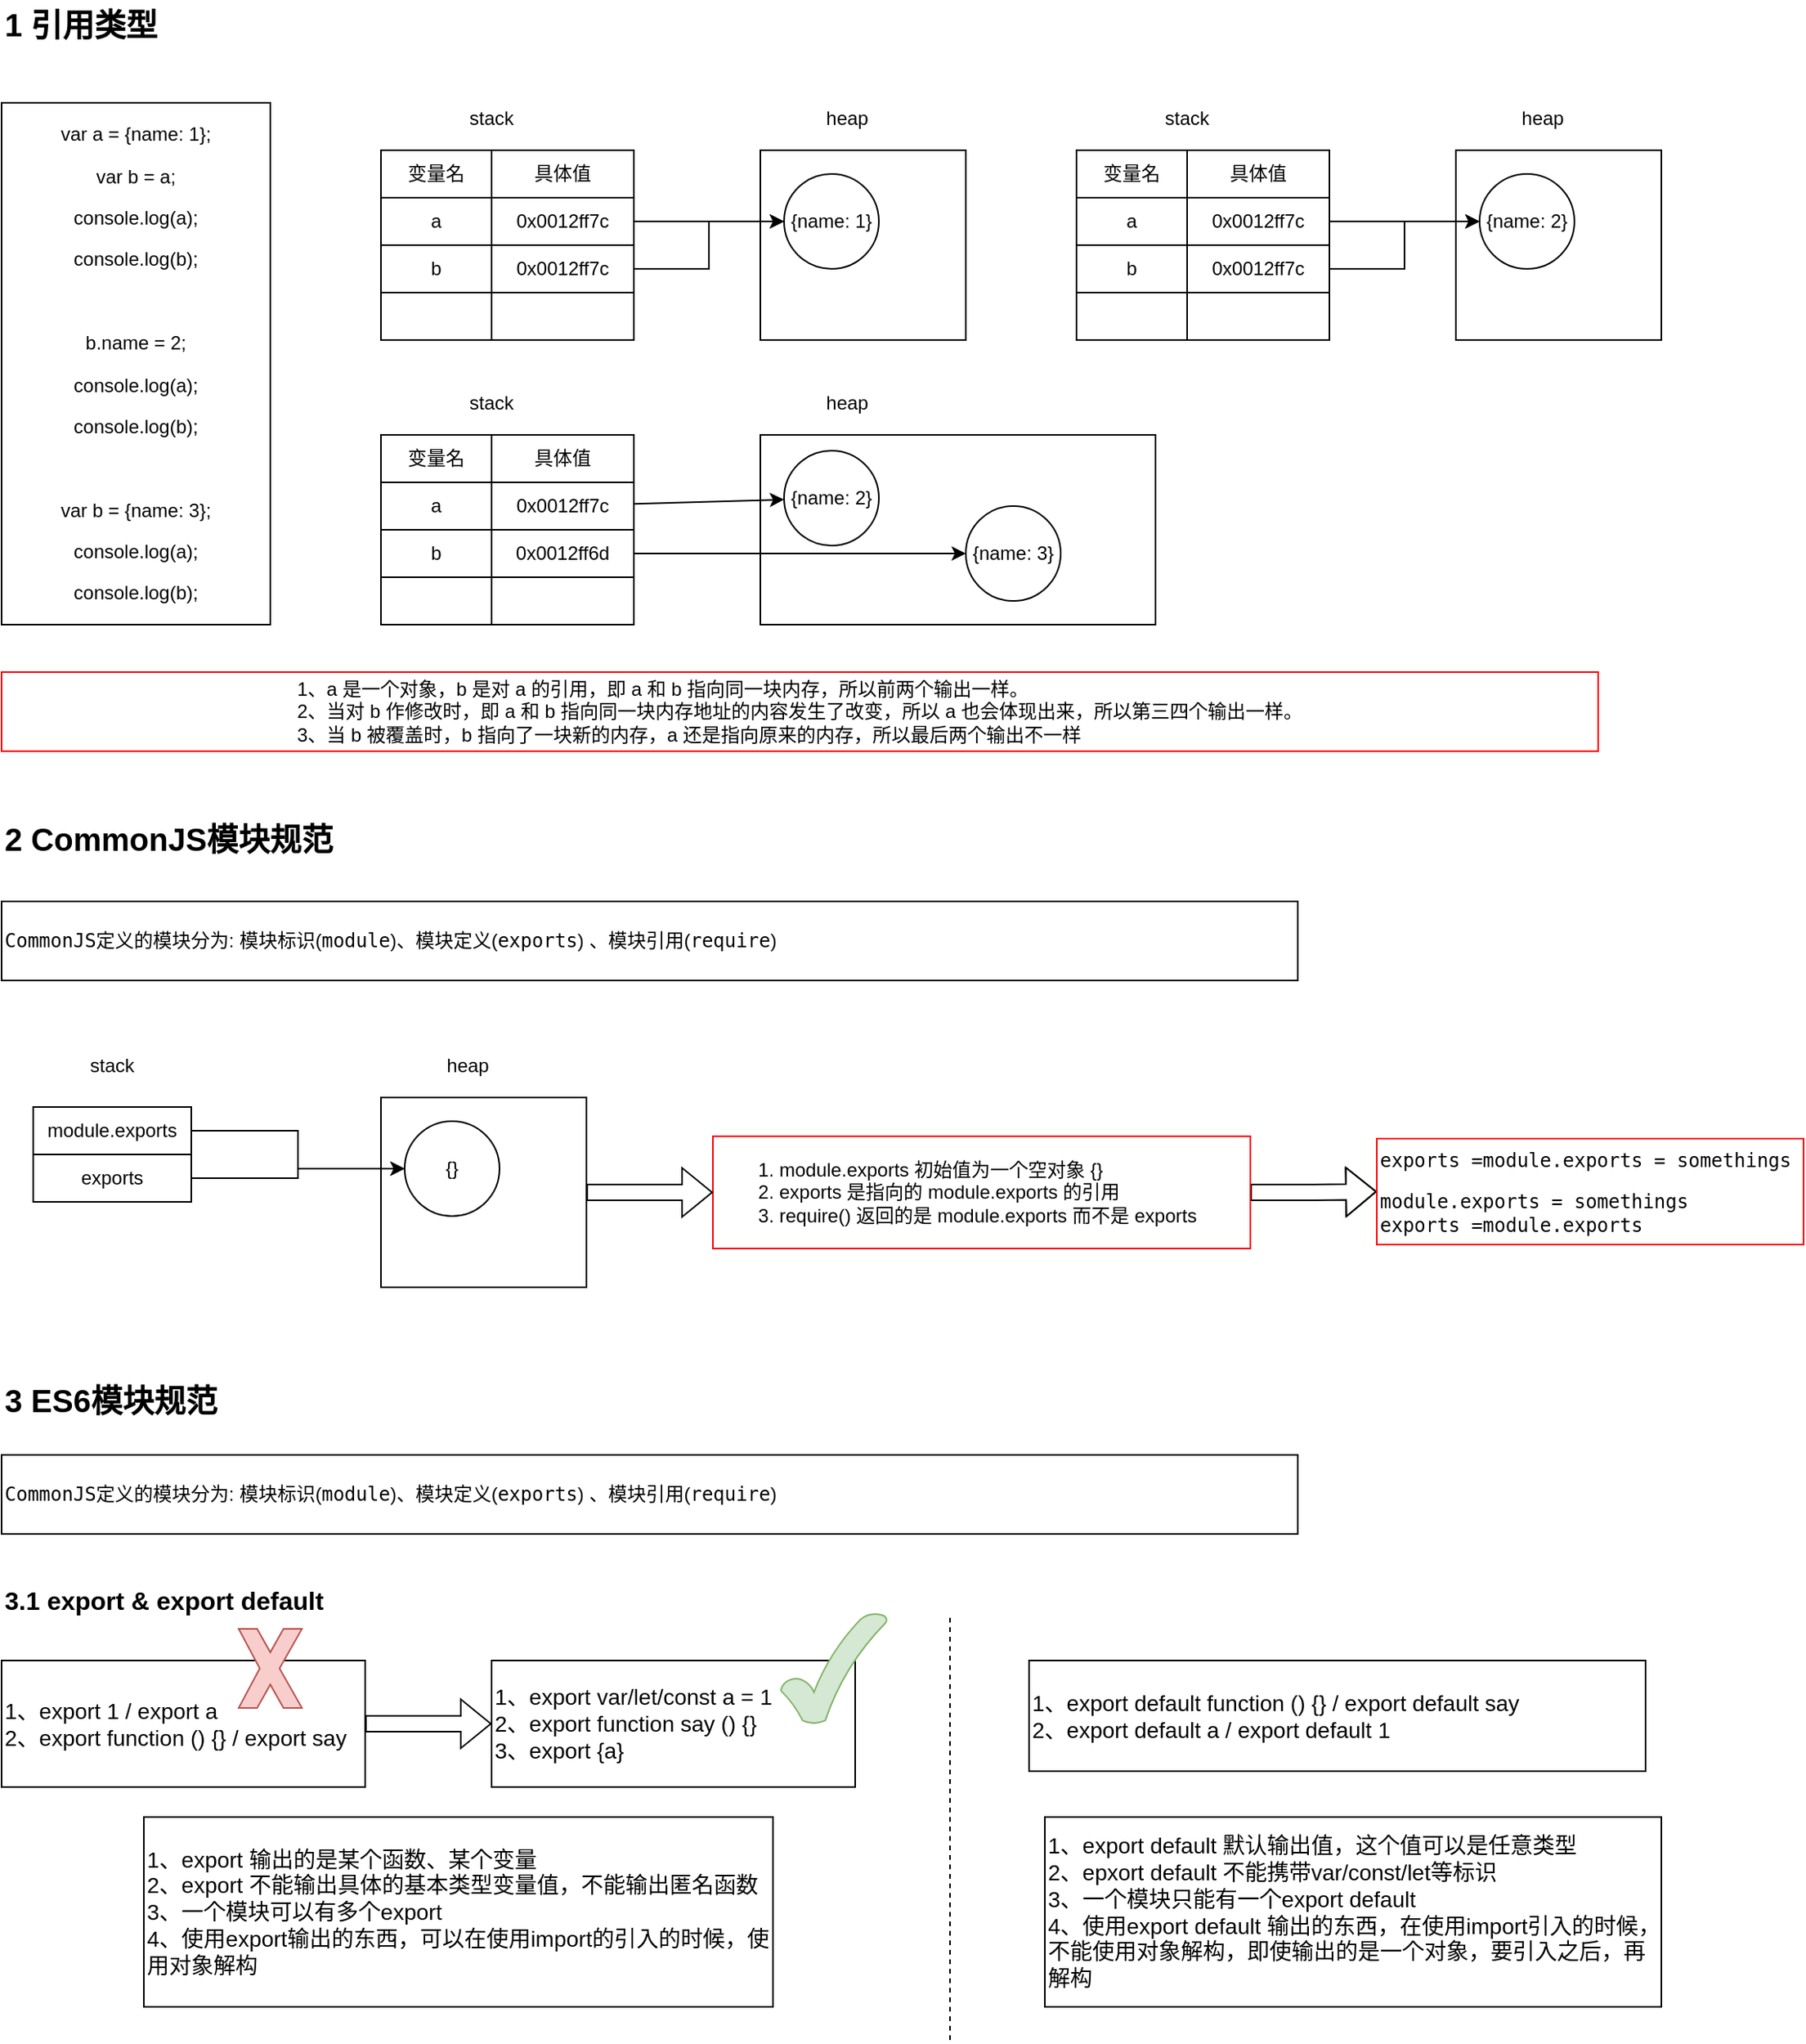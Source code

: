 <mxfile version="10.6.2" type="github"><diagram id="E_r3KaLmJY20YaUV4Tru" name="Page-1"><mxGraphModel dx="1158" dy="766" grid="1" gridSize="10" guides="1" tooltips="1" connect="1" arrows="1" fold="1" page="1" pageScale="1" pageWidth="1200" pageHeight="1169" math="0" shadow="0"><root><mxCell id="0"/><mxCell id="1" parent="0"/><mxCell id="GzFA94D8f4OB-jvlvewN-104" value="3 ES6模块规范" style="text;html=1;strokeColor=none;fillColor=none;align=left;verticalAlign=middle;whiteSpace=wrap;rounded=0;fontSize=20;fontStyle=1" vertex="1" parent="1"><mxGeometry x="40" y="880" width="330" height="50" as="geometry"/></mxCell><mxCell id="GzFA94D8f4OB-jvlvewN-105" value="" style="group" vertex="1" connectable="0" parent="1"><mxGeometry x="40" y="525" width="1140" height="309" as="geometry"/></mxCell><mxCell id="GzFA94D8f4OB-jvlvewN-73" value="&lt;font style=&quot;font-size: 20px&quot;&gt;2 CommonJS模块规范&lt;/font&gt;" style="text;html=1;strokeColor=none;fillColor=none;align=left;verticalAlign=middle;whiteSpace=wrap;rounded=0;fontSize=20;fontStyle=1" vertex="1" parent="GzFA94D8f4OB-jvlvewN-105"><mxGeometry width="330" height="50" as="geometry"/></mxCell><mxCell id="GzFA94D8f4OB-jvlvewN-75" value="&lt;code style=&quot;font-size: 12px&quot;&gt;CommonJS&lt;/code&gt;&lt;span style=&quot;font-size: 12px&quot;&gt;定义的模块分为: 模块标识(&lt;/span&gt;&lt;code style=&quot;font-size: 12px&quot;&gt;module&lt;/code&gt;&lt;span style=&quot;font-size: 12px&quot;&gt;)、模块定义(&lt;/span&gt;&lt;code style=&quot;font-size: 12px&quot;&gt;exports&lt;/code&gt;&lt;span style=&quot;font-size: 12px&quot;&gt;) 、模块引用(&lt;/span&gt;&lt;code style=&quot;font-size: 12px&quot;&gt;require&lt;/code&gt;&lt;span style=&quot;font-size: 12px&quot;&gt;)&lt;/span&gt;" style="rounded=0;whiteSpace=wrap;html=1;strokeColor=#000000;fontSize=12;align=left;" vertex="1" parent="GzFA94D8f4OB-jvlvewN-105"><mxGeometry y="65" width="820" height="50" as="geometry"/></mxCell><mxCell id="GzFA94D8f4OB-jvlvewN-98" value="" style="group" vertex="1" connectable="0" parent="GzFA94D8f4OB-jvlvewN-105"><mxGeometry x="20" y="159" width="350" height="150" as="geometry"/></mxCell><mxCell id="GzFA94D8f4OB-jvlvewN-77" value="" style="rounded=0;whiteSpace=wrap;html=1;strokeColor=#000000;" vertex="1" parent="GzFA94D8f4OB-jvlvewN-98"><mxGeometry x="220" y="30" width="130" height="120" as="geometry"/></mxCell><mxCell id="GzFA94D8f4OB-jvlvewN-78" value="stack" style="text;html=1;strokeColor=none;fillColor=none;align=center;verticalAlign=middle;whiteSpace=wrap;rounded=0;" vertex="1" parent="GzFA94D8f4OB-jvlvewN-98"><mxGeometry x="30" width="40" height="20" as="geometry"/></mxCell><mxCell id="GzFA94D8f4OB-jvlvewN-79" value="heap" style="text;html=1;strokeColor=none;fillColor=none;align=center;verticalAlign=middle;whiteSpace=wrap;rounded=0;" vertex="1" parent="GzFA94D8f4OB-jvlvewN-98"><mxGeometry x="255" width="40" height="20" as="geometry"/></mxCell><mxCell id="GzFA94D8f4OB-jvlvewN-80" value="{}" style="ellipse;whiteSpace=wrap;html=1;aspect=fixed;strokeColor=#000000;" vertex="1" parent="GzFA94D8f4OB-jvlvewN-98"><mxGeometry x="235" y="45" width="60" height="60" as="geometry"/></mxCell><mxCell id="GzFA94D8f4OB-jvlvewN-88" value="" style="group" vertex="1" connectable="0" parent="GzFA94D8f4OB-jvlvewN-98"><mxGeometry y="36" width="100" height="60" as="geometry"/></mxCell><mxCell id="GzFA94D8f4OB-jvlvewN-89" value="module.exports" style="rounded=0;whiteSpace=wrap;html=1;strokeColor=#000000;" vertex="1" parent="GzFA94D8f4OB-jvlvewN-88"><mxGeometry width="100" height="30" as="geometry"/></mxCell><mxCell id="GzFA94D8f4OB-jvlvewN-90" value="exports" style="rounded=0;whiteSpace=wrap;html=1;strokeColor=#000000;" vertex="1" parent="GzFA94D8f4OB-jvlvewN-88"><mxGeometry y="30" width="100" height="30" as="geometry"/></mxCell><mxCell id="GzFA94D8f4OB-jvlvewN-96" style="edgeStyle=orthogonalEdgeStyle;rounded=0;orthogonalLoop=1;jettySize=auto;html=1;fontSize=12;" edge="1" parent="GzFA94D8f4OB-jvlvewN-98" source="GzFA94D8f4OB-jvlvewN-89" target="GzFA94D8f4OB-jvlvewN-80"><mxGeometry relative="1" as="geometry"/></mxCell><mxCell id="GzFA94D8f4OB-jvlvewN-97" style="edgeStyle=orthogonalEdgeStyle;rounded=0;orthogonalLoop=1;jettySize=auto;html=1;fontSize=12;" edge="1" parent="GzFA94D8f4OB-jvlvewN-98" source="GzFA94D8f4OB-jvlvewN-90" target="GzFA94D8f4OB-jvlvewN-80"><mxGeometry relative="1" as="geometry"/></mxCell><mxCell id="GzFA94D8f4OB-jvlvewN-108" value="" style="edgeStyle=orthogonalEdgeStyle;shape=flexArrow;rounded=0;orthogonalLoop=1;jettySize=auto;html=1;fontSize=12;" edge="1" parent="GzFA94D8f4OB-jvlvewN-105" source="GzFA94D8f4OB-jvlvewN-100" target="GzFA94D8f4OB-jvlvewN-107"><mxGeometry relative="1" as="geometry"/></mxCell><mxCell id="GzFA94D8f4OB-jvlvewN-100" value="&lt;ol&gt;&lt;li&gt;module.exports 初始值为一个空对象 {}&lt;/li&gt;&lt;li&gt;exports 是指向的 module.exports 的引用&lt;/li&gt;&lt;li&gt;require() 返回的是 module.exports 而不是 exports&lt;/li&gt;&lt;/ol&gt;" style="text;html=1;align=left;verticalAlign=middle;whiteSpace=wrap;rounded=0;fontSize=12;strokeColor=#FF0000;" vertex="1" parent="GzFA94D8f4OB-jvlvewN-105"><mxGeometry x="450" y="213.5" width="340" height="71" as="geometry"/></mxCell><mxCell id="GzFA94D8f4OB-jvlvewN-107" value="&lt;pre&gt;&lt;code&gt;&lt;span&gt;exports &lt;/span&gt;&lt;span&gt;=&lt;/span&gt;&lt;span&gt;module&lt;/span&gt;&lt;span&gt;.&lt;/span&gt;&lt;span&gt;exports &lt;/span&gt;&lt;span&gt;=&lt;/span&gt;&lt;span&gt; somethings&lt;/span&gt;&lt;pre&gt;&lt;code&gt;&lt;span&gt;module&lt;/span&gt;&lt;span&gt;.&lt;/span&gt;&lt;span&gt;exports &lt;/span&gt;&lt;span&gt;=&lt;/span&gt;&lt;span&gt; somethings&lt;br/&gt;exports &lt;/span&gt;&lt;span&gt;=&lt;/span&gt;&lt;span&gt;module&lt;/span&gt;&lt;span&gt;.&lt;/span&gt;&lt;span&gt;exports&lt;/span&gt;&lt;/code&gt;&lt;/pre&gt;&lt;/code&gt;&lt;/pre&gt;" style="text;html=1;align=left;verticalAlign=middle;whiteSpace=wrap;rounded=0;fontSize=12;strokeColor=#FF0000;" vertex="1" parent="GzFA94D8f4OB-jvlvewN-105"><mxGeometry x="870" y="215" width="270" height="67" as="geometry"/></mxCell><mxCell id="GzFA94D8f4OB-jvlvewN-103" style="edgeStyle=orthogonalEdgeStyle;rounded=0;orthogonalLoop=1;jettySize=auto;html=1;fontSize=12;shape=flexArrow;" edge="1" parent="GzFA94D8f4OB-jvlvewN-105" source="GzFA94D8f4OB-jvlvewN-77" target="GzFA94D8f4OB-jvlvewN-100"><mxGeometry relative="1" as="geometry"/></mxCell><mxCell id="GzFA94D8f4OB-jvlvewN-106" value="" style="group" vertex="1" connectable="0" parent="1"><mxGeometry x="40" y="20" width="1050" height="475" as="geometry"/></mxCell><mxCell id="GzFA94D8f4OB-jvlvewN-71" value="" style="group" vertex="1" connectable="0" parent="GzFA94D8f4OB-jvlvewN-106"><mxGeometry y="65" width="1050" height="410" as="geometry"/></mxCell><mxCell id="GzFA94D8f4OB-jvlvewN-1" value="&lt;p&gt;var a = {name: 1};&lt;/p&gt;&lt;p&gt;var b = a;&lt;/p&gt;&lt;p&gt;console.log(a);&lt;/p&gt;&lt;p&gt;console.log(b);&lt;/p&gt;&lt;p&gt;&lt;br&gt;&lt;/p&gt;&lt;p&gt;b.name = 2;&lt;/p&gt;&lt;p&gt;&lt;span&gt;console.log(a);&lt;/span&gt;&lt;br&gt;&lt;/p&gt;&lt;p&gt;console.log(b);&lt;/p&gt;&lt;p&gt;&lt;br&gt;&lt;/p&gt;&lt;p&gt;var b = {name: 3};&lt;/p&gt;&lt;p&gt;console.log(a);&lt;/p&gt;&lt;p&gt;console.log(b);&lt;/p&gt;" style="text;html=1;align=center;verticalAlign=middle;whiteSpace=wrap;rounded=0;strokeColor=#000000;" vertex="1" parent="GzFA94D8f4OB-jvlvewN-71"><mxGeometry width="170" height="330" as="geometry"/></mxCell><mxCell id="GzFA94D8f4OB-jvlvewN-28" value="" style="group" vertex="1" connectable="0" parent="GzFA94D8f4OB-jvlvewN-71"><mxGeometry x="240" width="370" height="150" as="geometry"/></mxCell><mxCell id="GzFA94D8f4OB-jvlvewN-26" value="" style="rounded=0;whiteSpace=wrap;html=1;strokeColor=#000000;" vertex="1" parent="GzFA94D8f4OB-jvlvewN-28"><mxGeometry x="240" y="30" width="130" height="120" as="geometry"/></mxCell><mxCell id="GzFA94D8f4OB-jvlvewN-5" value="stack" style="text;html=1;strokeColor=none;fillColor=none;align=center;verticalAlign=middle;whiteSpace=wrap;rounded=0;" vertex="1" parent="GzFA94D8f4OB-jvlvewN-28"><mxGeometry x="50" width="40" height="20" as="geometry"/></mxCell><mxCell id="GzFA94D8f4OB-jvlvewN-8" value="heap" style="text;html=1;strokeColor=none;fillColor=none;align=center;verticalAlign=middle;whiteSpace=wrap;rounded=0;" vertex="1" parent="GzFA94D8f4OB-jvlvewN-28"><mxGeometry x="275" width="40" height="20" as="geometry"/></mxCell><mxCell id="GzFA94D8f4OB-jvlvewN-9" value="{name: 1}" style="ellipse;whiteSpace=wrap;html=1;aspect=fixed;strokeColor=#000000;" vertex="1" parent="GzFA94D8f4OB-jvlvewN-28"><mxGeometry x="255" y="45" width="60" height="60" as="geometry"/></mxCell><mxCell id="GzFA94D8f4OB-jvlvewN-21" value="" style="group" vertex="1" connectable="0" parent="GzFA94D8f4OB-jvlvewN-28"><mxGeometry y="30" width="160" height="120" as="geometry"/></mxCell><mxCell id="GzFA94D8f4OB-jvlvewN-11" value="" style="group" vertex="1" connectable="0" parent="GzFA94D8f4OB-jvlvewN-21"><mxGeometry width="70" height="60" as="geometry"/></mxCell><mxCell id="GzFA94D8f4OB-jvlvewN-3" value="变量名" style="rounded=0;whiteSpace=wrap;html=1;strokeColor=#000000;" vertex="1" parent="GzFA94D8f4OB-jvlvewN-11"><mxGeometry width="70" height="30" as="geometry"/></mxCell><mxCell id="GzFA94D8f4OB-jvlvewN-6" value="a" style="rounded=0;whiteSpace=wrap;html=1;strokeColor=#000000;" vertex="1" parent="GzFA94D8f4OB-jvlvewN-11"><mxGeometry y="30" width="70" height="30" as="geometry"/></mxCell><mxCell id="GzFA94D8f4OB-jvlvewN-12" value="" style="group" vertex="1" connectable="0" parent="GzFA94D8f4OB-jvlvewN-21"><mxGeometry x="70" width="90" height="60" as="geometry"/></mxCell><mxCell id="GzFA94D8f4OB-jvlvewN-13" value="具体值" style="rounded=0;whiteSpace=wrap;html=1;strokeColor=#000000;" vertex="1" parent="GzFA94D8f4OB-jvlvewN-12"><mxGeometry width="90" height="30" as="geometry"/></mxCell><mxCell id="GzFA94D8f4OB-jvlvewN-14" value="0x0012ff7c" style="rounded=0;whiteSpace=wrap;html=1;strokeColor=#000000;" vertex="1" parent="GzFA94D8f4OB-jvlvewN-12"><mxGeometry y="30" width="90" height="30" as="geometry"/></mxCell><mxCell id="GzFA94D8f4OB-jvlvewN-15" value="" style="group" vertex="1" connectable="0" parent="GzFA94D8f4OB-jvlvewN-21"><mxGeometry y="60" width="70" height="60" as="geometry"/></mxCell><mxCell id="GzFA94D8f4OB-jvlvewN-16" value="b" style="rounded=0;whiteSpace=wrap;html=1;strokeColor=#000000;" vertex="1" parent="GzFA94D8f4OB-jvlvewN-15"><mxGeometry width="70" height="30" as="geometry"/></mxCell><mxCell id="GzFA94D8f4OB-jvlvewN-17" value="" style="rounded=0;whiteSpace=wrap;html=1;strokeColor=#000000;" vertex="1" parent="GzFA94D8f4OB-jvlvewN-15"><mxGeometry y="30" width="70" height="30" as="geometry"/></mxCell><mxCell id="GzFA94D8f4OB-jvlvewN-18" value="" style="group" vertex="1" connectable="0" parent="GzFA94D8f4OB-jvlvewN-21"><mxGeometry x="70" y="60" width="90" height="60" as="geometry"/></mxCell><mxCell id="GzFA94D8f4OB-jvlvewN-19" value="&lt;span&gt;0x0012ff7c&lt;/span&gt;" style="rounded=0;whiteSpace=wrap;html=1;strokeColor=#000000;" vertex="1" parent="GzFA94D8f4OB-jvlvewN-18"><mxGeometry width="90" height="30" as="geometry"/></mxCell><mxCell id="GzFA94D8f4OB-jvlvewN-20" value="" style="rounded=0;whiteSpace=wrap;html=1;strokeColor=#000000;" vertex="1" parent="GzFA94D8f4OB-jvlvewN-18"><mxGeometry y="30" width="90" height="30" as="geometry"/></mxCell><mxCell id="GzFA94D8f4OB-jvlvewN-23" style="rounded=0;orthogonalLoop=1;jettySize=auto;html=1;" edge="1" parent="GzFA94D8f4OB-jvlvewN-28" source="GzFA94D8f4OB-jvlvewN-14" target="GzFA94D8f4OB-jvlvewN-9"><mxGeometry relative="1" as="geometry"/></mxCell><mxCell id="GzFA94D8f4OB-jvlvewN-27" style="edgeStyle=orthogonalEdgeStyle;rounded=0;orthogonalLoop=1;jettySize=auto;html=1;entryX=0;entryY=0.5;entryDx=0;entryDy=0;" edge="1" parent="GzFA94D8f4OB-jvlvewN-28" source="GzFA94D8f4OB-jvlvewN-19" target="GzFA94D8f4OB-jvlvewN-9"><mxGeometry relative="1" as="geometry"/></mxCell><mxCell id="GzFA94D8f4OB-jvlvewN-29" value="" style="group" vertex="1" connectable="0" parent="GzFA94D8f4OB-jvlvewN-71"><mxGeometry x="680" width="370" height="150" as="geometry"/></mxCell><mxCell id="GzFA94D8f4OB-jvlvewN-30" value="" style="rounded=0;whiteSpace=wrap;html=1;strokeColor=#000000;" vertex="1" parent="GzFA94D8f4OB-jvlvewN-29"><mxGeometry x="240" y="30" width="130" height="120" as="geometry"/></mxCell><mxCell id="GzFA94D8f4OB-jvlvewN-31" value="stack" style="text;html=1;strokeColor=none;fillColor=none;align=center;verticalAlign=middle;whiteSpace=wrap;rounded=0;" vertex="1" parent="GzFA94D8f4OB-jvlvewN-29"><mxGeometry x="50" width="40" height="20" as="geometry"/></mxCell><mxCell id="GzFA94D8f4OB-jvlvewN-32" value="heap" style="text;html=1;strokeColor=none;fillColor=none;align=center;verticalAlign=middle;whiteSpace=wrap;rounded=0;" vertex="1" parent="GzFA94D8f4OB-jvlvewN-29"><mxGeometry x="275" width="40" height="20" as="geometry"/></mxCell><mxCell id="GzFA94D8f4OB-jvlvewN-33" value="{name: 2}" style="ellipse;whiteSpace=wrap;html=1;aspect=fixed;strokeColor=#000000;" vertex="1" parent="GzFA94D8f4OB-jvlvewN-29"><mxGeometry x="255" y="45" width="60" height="60" as="geometry"/></mxCell><mxCell id="GzFA94D8f4OB-jvlvewN-34" value="" style="group" vertex="1" connectable="0" parent="GzFA94D8f4OB-jvlvewN-29"><mxGeometry y="30" width="160" height="120" as="geometry"/></mxCell><mxCell id="GzFA94D8f4OB-jvlvewN-35" value="" style="group" vertex="1" connectable="0" parent="GzFA94D8f4OB-jvlvewN-34"><mxGeometry width="70" height="60" as="geometry"/></mxCell><mxCell id="GzFA94D8f4OB-jvlvewN-36" value="变量名" style="rounded=0;whiteSpace=wrap;html=1;strokeColor=#000000;" vertex="1" parent="GzFA94D8f4OB-jvlvewN-35"><mxGeometry width="70" height="30" as="geometry"/></mxCell><mxCell id="GzFA94D8f4OB-jvlvewN-37" value="a" style="rounded=0;whiteSpace=wrap;html=1;strokeColor=#000000;" vertex="1" parent="GzFA94D8f4OB-jvlvewN-35"><mxGeometry y="30" width="70" height="30" as="geometry"/></mxCell><mxCell id="GzFA94D8f4OB-jvlvewN-38" value="" style="group" vertex="1" connectable="0" parent="GzFA94D8f4OB-jvlvewN-34"><mxGeometry x="70" width="90" height="60" as="geometry"/></mxCell><mxCell id="GzFA94D8f4OB-jvlvewN-39" value="具体值" style="rounded=0;whiteSpace=wrap;html=1;strokeColor=#000000;" vertex="1" parent="GzFA94D8f4OB-jvlvewN-38"><mxGeometry width="90" height="30" as="geometry"/></mxCell><mxCell id="GzFA94D8f4OB-jvlvewN-40" value="0x0012ff7c" style="rounded=0;whiteSpace=wrap;html=1;strokeColor=#000000;" vertex="1" parent="GzFA94D8f4OB-jvlvewN-38"><mxGeometry y="30" width="90" height="30" as="geometry"/></mxCell><mxCell id="GzFA94D8f4OB-jvlvewN-41" value="" style="group" vertex="1" connectable="0" parent="GzFA94D8f4OB-jvlvewN-34"><mxGeometry y="60" width="70" height="60" as="geometry"/></mxCell><mxCell id="GzFA94D8f4OB-jvlvewN-42" value="b" style="rounded=0;whiteSpace=wrap;html=1;strokeColor=#000000;" vertex="1" parent="GzFA94D8f4OB-jvlvewN-41"><mxGeometry width="70" height="30" as="geometry"/></mxCell><mxCell id="GzFA94D8f4OB-jvlvewN-43" value="" style="rounded=0;whiteSpace=wrap;html=1;strokeColor=#000000;" vertex="1" parent="GzFA94D8f4OB-jvlvewN-41"><mxGeometry y="30" width="70" height="30" as="geometry"/></mxCell><mxCell id="GzFA94D8f4OB-jvlvewN-44" value="" style="group" vertex="1" connectable="0" parent="GzFA94D8f4OB-jvlvewN-34"><mxGeometry x="70" y="60" width="90" height="60" as="geometry"/></mxCell><mxCell id="GzFA94D8f4OB-jvlvewN-45" value="&lt;span&gt;0x0012ff7c&lt;/span&gt;" style="rounded=0;whiteSpace=wrap;html=1;strokeColor=#000000;" vertex="1" parent="GzFA94D8f4OB-jvlvewN-44"><mxGeometry width="90" height="30" as="geometry"/></mxCell><mxCell id="GzFA94D8f4OB-jvlvewN-46" value="" style="rounded=0;whiteSpace=wrap;html=1;strokeColor=#000000;" vertex="1" parent="GzFA94D8f4OB-jvlvewN-44"><mxGeometry y="30" width="90" height="30" as="geometry"/></mxCell><mxCell id="GzFA94D8f4OB-jvlvewN-47" style="rounded=0;orthogonalLoop=1;jettySize=auto;html=1;" edge="1" parent="GzFA94D8f4OB-jvlvewN-29" source="GzFA94D8f4OB-jvlvewN-40" target="GzFA94D8f4OB-jvlvewN-33"><mxGeometry relative="1" as="geometry"/></mxCell><mxCell id="GzFA94D8f4OB-jvlvewN-48" style="edgeStyle=orthogonalEdgeStyle;rounded=0;orthogonalLoop=1;jettySize=auto;html=1;entryX=0;entryY=0.5;entryDx=0;entryDy=0;" edge="1" parent="GzFA94D8f4OB-jvlvewN-29" source="GzFA94D8f4OB-jvlvewN-45" target="GzFA94D8f4OB-jvlvewN-33"><mxGeometry relative="1" as="geometry"/></mxCell><mxCell id="GzFA94D8f4OB-jvlvewN-50" value="" style="rounded=0;whiteSpace=wrap;html=1;strokeColor=#000000;" vertex="1" parent="GzFA94D8f4OB-jvlvewN-71"><mxGeometry x="480" y="210" width="250" height="120" as="geometry"/></mxCell><mxCell id="GzFA94D8f4OB-jvlvewN-51" value="stack" style="text;html=1;strokeColor=none;fillColor=none;align=center;verticalAlign=middle;whiteSpace=wrap;rounded=0;" vertex="1" parent="GzFA94D8f4OB-jvlvewN-71"><mxGeometry x="290" y="180" width="40" height="20" as="geometry"/></mxCell><mxCell id="GzFA94D8f4OB-jvlvewN-52" value="heap" style="text;html=1;strokeColor=none;fillColor=none;align=center;verticalAlign=middle;whiteSpace=wrap;rounded=0;" vertex="1" parent="GzFA94D8f4OB-jvlvewN-71"><mxGeometry x="515" y="180" width="40" height="20" as="geometry"/></mxCell><mxCell id="GzFA94D8f4OB-jvlvewN-53" value="{name: 2}" style="ellipse;whiteSpace=wrap;html=1;aspect=fixed;strokeColor=#000000;" vertex="1" parent="GzFA94D8f4OB-jvlvewN-71"><mxGeometry x="495" y="220" width="60" height="60" as="geometry"/></mxCell><mxCell id="GzFA94D8f4OB-jvlvewN-54" value="" style="group" vertex="1" connectable="0" parent="GzFA94D8f4OB-jvlvewN-71"><mxGeometry x="240" y="210" width="160" height="120" as="geometry"/></mxCell><mxCell id="GzFA94D8f4OB-jvlvewN-55" value="" style="group" vertex="1" connectable="0" parent="GzFA94D8f4OB-jvlvewN-54"><mxGeometry width="70" height="60" as="geometry"/></mxCell><mxCell id="GzFA94D8f4OB-jvlvewN-56" value="变量名" style="rounded=0;whiteSpace=wrap;html=1;strokeColor=#000000;" vertex="1" parent="GzFA94D8f4OB-jvlvewN-55"><mxGeometry width="70" height="30" as="geometry"/></mxCell><mxCell id="GzFA94D8f4OB-jvlvewN-57" value="a" style="rounded=0;whiteSpace=wrap;html=1;strokeColor=#000000;" vertex="1" parent="GzFA94D8f4OB-jvlvewN-55"><mxGeometry y="30" width="70" height="30" as="geometry"/></mxCell><mxCell id="GzFA94D8f4OB-jvlvewN-58" value="" style="group" vertex="1" connectable="0" parent="GzFA94D8f4OB-jvlvewN-54"><mxGeometry x="70" width="90" height="60" as="geometry"/></mxCell><mxCell id="GzFA94D8f4OB-jvlvewN-59" value="具体值" style="rounded=0;whiteSpace=wrap;html=1;strokeColor=#000000;" vertex="1" parent="GzFA94D8f4OB-jvlvewN-58"><mxGeometry width="90" height="30" as="geometry"/></mxCell><mxCell id="GzFA94D8f4OB-jvlvewN-60" value="0x0012ff7c" style="rounded=0;whiteSpace=wrap;html=1;strokeColor=#000000;" vertex="1" parent="GzFA94D8f4OB-jvlvewN-58"><mxGeometry y="30" width="90" height="30" as="geometry"/></mxCell><mxCell id="GzFA94D8f4OB-jvlvewN-61" value="" style="group" vertex="1" connectable="0" parent="GzFA94D8f4OB-jvlvewN-54"><mxGeometry y="60" width="70" height="60" as="geometry"/></mxCell><mxCell id="GzFA94D8f4OB-jvlvewN-62" value="b" style="rounded=0;whiteSpace=wrap;html=1;strokeColor=#000000;" vertex="1" parent="GzFA94D8f4OB-jvlvewN-61"><mxGeometry width="70" height="30" as="geometry"/></mxCell><mxCell id="GzFA94D8f4OB-jvlvewN-63" value="" style="rounded=0;whiteSpace=wrap;html=1;strokeColor=#000000;" vertex="1" parent="GzFA94D8f4OB-jvlvewN-61"><mxGeometry y="30" width="70" height="30" as="geometry"/></mxCell><mxCell id="GzFA94D8f4OB-jvlvewN-64" value="" style="group" vertex="1" connectable="0" parent="GzFA94D8f4OB-jvlvewN-54"><mxGeometry x="70" y="60" width="90" height="60" as="geometry"/></mxCell><mxCell id="GzFA94D8f4OB-jvlvewN-65" value="&lt;span&gt;0x0012ff6d&lt;/span&gt;" style="rounded=0;whiteSpace=wrap;html=1;strokeColor=#000000;" vertex="1" parent="GzFA94D8f4OB-jvlvewN-64"><mxGeometry width="90" height="30" as="geometry"/></mxCell><mxCell id="GzFA94D8f4OB-jvlvewN-66" value="" style="rounded=0;whiteSpace=wrap;html=1;strokeColor=#000000;" vertex="1" parent="GzFA94D8f4OB-jvlvewN-64"><mxGeometry y="30" width="90" height="30" as="geometry"/></mxCell><mxCell id="GzFA94D8f4OB-jvlvewN-67" style="rounded=0;orthogonalLoop=1;jettySize=auto;html=1;" edge="1" parent="GzFA94D8f4OB-jvlvewN-71" source="GzFA94D8f4OB-jvlvewN-60" target="GzFA94D8f4OB-jvlvewN-53"><mxGeometry relative="1" as="geometry"/></mxCell><mxCell id="GzFA94D8f4OB-jvlvewN-68" style="edgeStyle=orthogonalEdgeStyle;rounded=0;orthogonalLoop=1;jettySize=auto;html=1;entryX=0;entryY=0.5;entryDx=0;entryDy=0;" edge="1" parent="GzFA94D8f4OB-jvlvewN-71" source="GzFA94D8f4OB-jvlvewN-65" target="GzFA94D8f4OB-jvlvewN-69"><mxGeometry relative="1" as="geometry"/></mxCell><mxCell id="GzFA94D8f4OB-jvlvewN-69" value="{name: 3}" style="ellipse;whiteSpace=wrap;html=1;aspect=fixed;strokeColor=#000000;" vertex="1" parent="GzFA94D8f4OB-jvlvewN-71"><mxGeometry x="610" y="255" width="60" height="60" as="geometry"/></mxCell><mxCell id="GzFA94D8f4OB-jvlvewN-70" value="&lt;div style=&quot;text-align: left&quot;&gt;&lt;span&gt;1、a 是一个对象，b 是对 a 的引用，即 a 和 b 指向同一块内存，所以前两个输出一样。&lt;/span&gt;&lt;/div&gt;&lt;span&gt;&lt;div style=&quot;text-align: left&quot;&gt;&lt;span&gt;2、当对 b 作修改时，即 a 和 b 指向同一块内存地址的内容发生了改变，所以 a 也会体现出来，所以第三四个输出一样。&lt;br&gt;3、当 b 被覆盖时，b 指向了一块新的内存，a 还是指向原来的内存，所以最后两个输出不一样&lt;/span&gt;&lt;/div&gt;&lt;/span&gt;" style="text;html=1;align=center;verticalAlign=middle;whiteSpace=wrap;rounded=0;strokeColor=#FF0000;" vertex="1" parent="GzFA94D8f4OB-jvlvewN-71"><mxGeometry y="360" width="1010" height="50" as="geometry"/></mxCell><mxCell id="GzFA94D8f4OB-jvlvewN-72" value="&lt;font style=&quot;font-size: 20px&quot;&gt;1 引用类型&lt;/font&gt;" style="text;html=1;strokeColor=none;fillColor=none;align=left;verticalAlign=middle;whiteSpace=wrap;rounded=0;fontSize=20;fontStyle=1" vertex="1" parent="GzFA94D8f4OB-jvlvewN-106"><mxGeometry width="140" height="30" as="geometry"/></mxCell><mxCell id="GzFA94D8f4OB-jvlvewN-109" value="&lt;code style=&quot;font-size: 12px&quot;&gt;CommonJS&lt;/code&gt;&lt;span style=&quot;font-size: 12px&quot;&gt;定义的模块分为: 模块标识(&lt;/span&gt;&lt;code style=&quot;font-size: 12px&quot;&gt;module&lt;/code&gt;&lt;span style=&quot;font-size: 12px&quot;&gt;)、模块定义(&lt;/span&gt;&lt;code style=&quot;font-size: 12px&quot;&gt;exports&lt;/code&gt;&lt;span style=&quot;font-size: 12px&quot;&gt;) 、模块引用(&lt;/span&gt;&lt;code style=&quot;font-size: 12px&quot;&gt;require&lt;/code&gt;&lt;span style=&quot;font-size: 12px&quot;&gt;)&lt;/span&gt;" style="rounded=0;whiteSpace=wrap;html=1;strokeColor=#000000;fontSize=12;align=left;" vertex="1" parent="1"><mxGeometry x="40" y="940" width="820" height="50" as="geometry"/></mxCell><mxCell id="GzFA94D8f4OB-jvlvewN-110" value="&lt;font style=&quot;font-size: 16px&quot;&gt;3.1 export &amp;amp; export default&lt;/font&gt;" style="text;html=1;strokeColor=none;fillColor=none;align=left;verticalAlign=middle;whiteSpace=wrap;rounded=0;fontSize=20;fontStyle=1" vertex="1" parent="1"><mxGeometry x="40" y="1010" width="330" height="40" as="geometry"/></mxCell><mxCell id="GzFA94D8f4OB-jvlvewN-113" value="" style="edgeStyle=orthogonalEdgeStyle;shape=flexArrow;rounded=0;orthogonalLoop=1;jettySize=auto;html=1;fontSize=14;" edge="1" parent="1" source="GzFA94D8f4OB-jvlvewN-111" target="GzFA94D8f4OB-jvlvewN-112"><mxGeometry relative="1" as="geometry"/></mxCell><mxCell id="GzFA94D8f4OB-jvlvewN-111" value="1、export 1 / export a&lt;br style=&quot;font-size: 14px&quot;&gt;2、export function () {} / export say&amp;nbsp;&lt;br style=&quot;font-size: 14px&quot;&gt;" style="text;html=1;align=left;verticalAlign=middle;whiteSpace=wrap;rounded=0;fontSize=14;strokeColor=#000000;" vertex="1" parent="1"><mxGeometry x="40" y="1070" width="230" height="80" as="geometry"/></mxCell><mxCell id="GzFA94D8f4OB-jvlvewN-112" value="1、export var/let/const a = 1&lt;br style=&quot;font-size: 14px&quot;&gt;2、export function say () {}&amp;nbsp;&lt;br style=&quot;font-size: 14px&quot;&gt;3、export {a}&lt;br style=&quot;font-size: 14px&quot;&gt;" style="text;html=1;align=left;verticalAlign=middle;whiteSpace=wrap;rounded=0;fontSize=14;strokeColor=#000000;" vertex="1" parent="1"><mxGeometry x="350" y="1070" width="230" height="80" as="geometry"/></mxCell><mxCell id="GzFA94D8f4OB-jvlvewN-115" value="" style="verticalLabelPosition=bottom;verticalAlign=top;html=1;shape=mxgraph.basic.x;strokeColor=#b85450;fontSize=14;align=left;fillColor=#f8cecc;" vertex="1" parent="1"><mxGeometry x="190" y="1050" width="40" height="50" as="geometry"/></mxCell><mxCell id="GzFA94D8f4OB-jvlvewN-116" value="" style="verticalLabelPosition=bottom;verticalAlign=top;html=1;shape=mxgraph.basic.tick;strokeColor=#82b366;fontSize=14;align=left;fillColor=#d5e8d4;" vertex="1" parent="1"><mxGeometry x="533" y="1040" width="67" height="70" as="geometry"/></mxCell><mxCell id="GzFA94D8f4OB-jvlvewN-117" value="1、export default function () {} / export default say&lt;br&gt;2、export default a / export default 1&lt;br style=&quot;font-size: 14px&quot;&gt;" style="text;html=1;align=left;verticalAlign=middle;whiteSpace=wrap;rounded=0;fontSize=14;strokeColor=#000000;" vertex="1" parent="1"><mxGeometry x="690" y="1070" width="390" height="70" as="geometry"/></mxCell><mxCell id="GzFA94D8f4OB-jvlvewN-118" value="" style="endArrow=none;dashed=1;html=1;fontSize=14;" edge="1" parent="1"><mxGeometry width="50" height="50" relative="1" as="geometry"><mxPoint x="640" y="1310" as="sourcePoint"/><mxPoint x="640" y="1040" as="targetPoint"/></mxGeometry></mxCell><mxCell id="GzFA94D8f4OB-jvlvewN-119" value="1、export 输出的是某个函数、某个变量&lt;br&gt;2、export 不能输出具体的基本类型变量值，不能输出匿名函数&lt;br&gt;3、一个模块可以有多个export&lt;br&gt;4、使用export输出的东西，可以在使用import的引入的时候，使用对象解构&lt;br style=&quot;font-size: 14px&quot;&gt;" style="text;html=1;align=left;verticalAlign=middle;whiteSpace=wrap;rounded=0;fontSize=14;strokeColor=#000000;" vertex="1" parent="1"><mxGeometry x="130" y="1169" width="398" height="120" as="geometry"/></mxCell><mxCell id="GzFA94D8f4OB-jvlvewN-120" value="1、export default 默认输出值，这个值可以是任意类型&lt;br&gt;2、epxort default 不能携带var/const/let等标识&lt;br&gt;3、一个模块只能有一个export default&lt;br&gt;4、使用export default 输出的东西，在使用import引入的时候，不能使用对象解构，即使输出的是一个对象，要引入之后，再解构&lt;br style=&quot;font-size: 14px&quot;&gt;" style="text;html=1;align=left;verticalAlign=middle;whiteSpace=wrap;rounded=0;fontSize=14;strokeColor=#000000;" vertex="1" parent="1"><mxGeometry x="700" y="1169" width="390" height="120" as="geometry"/></mxCell></root></mxGraphModel></diagram></mxfile>